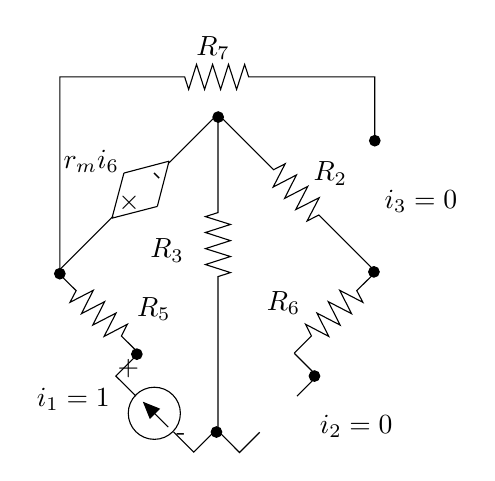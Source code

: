 \begin{tikzpicture}[y=-1cm]
\sf
\draw[black] (1.991,3.996) -- (2.209,4.211) -- (2.131,4.36) -- (2.427,4.207) -- (2.276,4.504) -- (2.571,4.351) -- (2.42,4.649) -- (2.716,4.496) -- (2.564,4.793) -- (2.86,4.638) -- (2.784,4.787) -- (3.002,5.004);
\draw[black] (5.991,3.996) -- (5.773,4.211) -- (5.851,4.36) -- (5.556,4.207) -- (5.707,4.504) -- (5.411,4.351) -- (5.562,4.649) -- (5.267,4.496) -- (5.418,4.793) -- (5.122,4.638) -- (5.198,4.787) -- (4.98,5.004);
\draw[black] (4.011,5.996) -- (4.011,4.033) -- (4.169,3.982) -- (3.851,3.88) -- (4.169,3.778) -- (3.851,3.678) -- (4.169,3.576) -- (3.851,3.473) -- (4.169,3.371) -- (3.851,3.271) -- (4.011,3.22) -- (4.011,1.996);
\draw[black] (6.02,3.98) -- (5.291,3.251) -- (5.142,3.327) -- (5.296,3.031) -- (4.998,3.182) -- (5.151,2.887) -- (4.856,3.04) -- (5.007,2.742) -- (4.711,2.896) -- (4.864,2.6) -- (4.716,2.676) -- (4.009,1.969);
\draw[black] (6.002,2.322) -- (6.002,1.496) -- (4.4,1.496) -- (4.349,1.338) -- (4.247,1.656) -- (4.144,1.338) -- (4.044,1.656) -- (3.942,1.338) -- (3.84,1.656) -- (3.738,1.338) -- (3.638,1.656) -- (3.587,1.496) -- (2.002,1.496) -- (2.002,3.984);
\draw[black] (2.664,3.291) -- (2.816,2.718);
\draw[black] (3.389,2.567) -- (2.816,2.718);
\draw[black] (2.664,3.291) -- (3.24,3.142);
\draw[black] (3.389,2.567) -- (3.24,3.142);
\path (2.944,3.029) node[text=black,anchor=base,rotate=135.0] {+};
\path (3.282,2.691) node[text=black,anchor=base,rotate=135.0] {-};
\filldraw[black] (2.002,3.996) circle (0.067cm);
\filldraw[black] (4.013,2.007) circle (0.067cm);
\filldraw[black] (3.991,6.007) circle (0.067cm);
\filldraw[black] (2.98,5.018) circle (0.067cm);
\filldraw[black] (5.236,5.296) circle (0.067cm);
\filldraw[black] (5.991,3.973) circle (0.067cm);
\filldraw[black] (6.002,2.307) circle (0.067cm);
\draw[black] (3.202,5.769) circle (0.331cm);
\draw[black] (4.98,5.007) -- (5.269,5.296) -- (5.013,5.551);
\draw[black] (3.996,5.978) -- (4.284,6.267) -- (4.54,6.011);
\draw[black] (3.002,5.007) -- (2.713,5.296) -- (2.969,5.551);
\draw[black] (3.991,5.973) -- (3.702,6.262) -- (3.447,6.007);
\draw[arrows=-triangle 45,black] (3.378,5.944) -- (3.056,5.622);
\draw[black] (1.967,3.978) -- (2.678,3.267);
\draw[black] (3.389,2.589) -- (3.989,1.989);
\path (5.18,6.029) node[text=black,anchor=base west] {$i_{2}=0$};
\path (3.702,3.796) node[text=black,anchor=base east] {$R_3$};
\path (5.102,2.818) node[text=black,anchor=base west] {$R_2$};
\path (5.18,4.462) node[text=black,anchor=base east] {$R_6$};
\path (3.947,1.229) node[text=black,anchor=base] {$R_7$};
\path (2.858,4.54) node[text=black,anchor=base west] {$R_5$};
\path (2.758,5.684) node[text=black,anchor=base east] {$i_{1}=1$};
\path (6.002,3.162) node[text=black,anchor=base west] {$i_{3}=0$};
\path (2.878,2.656) node[text=black,anchor=base east] {$r_mi_6$};
\path (3.133,5.289) node[text=black,anchor=base east] {+};
\path (3.722,6.111) node[text=black,anchor=base east] {-};

\end{tikzpicture}%

%% Configure (x)emacs for this file ...
%% Local Variables:
%% mode: latex
%% End:
